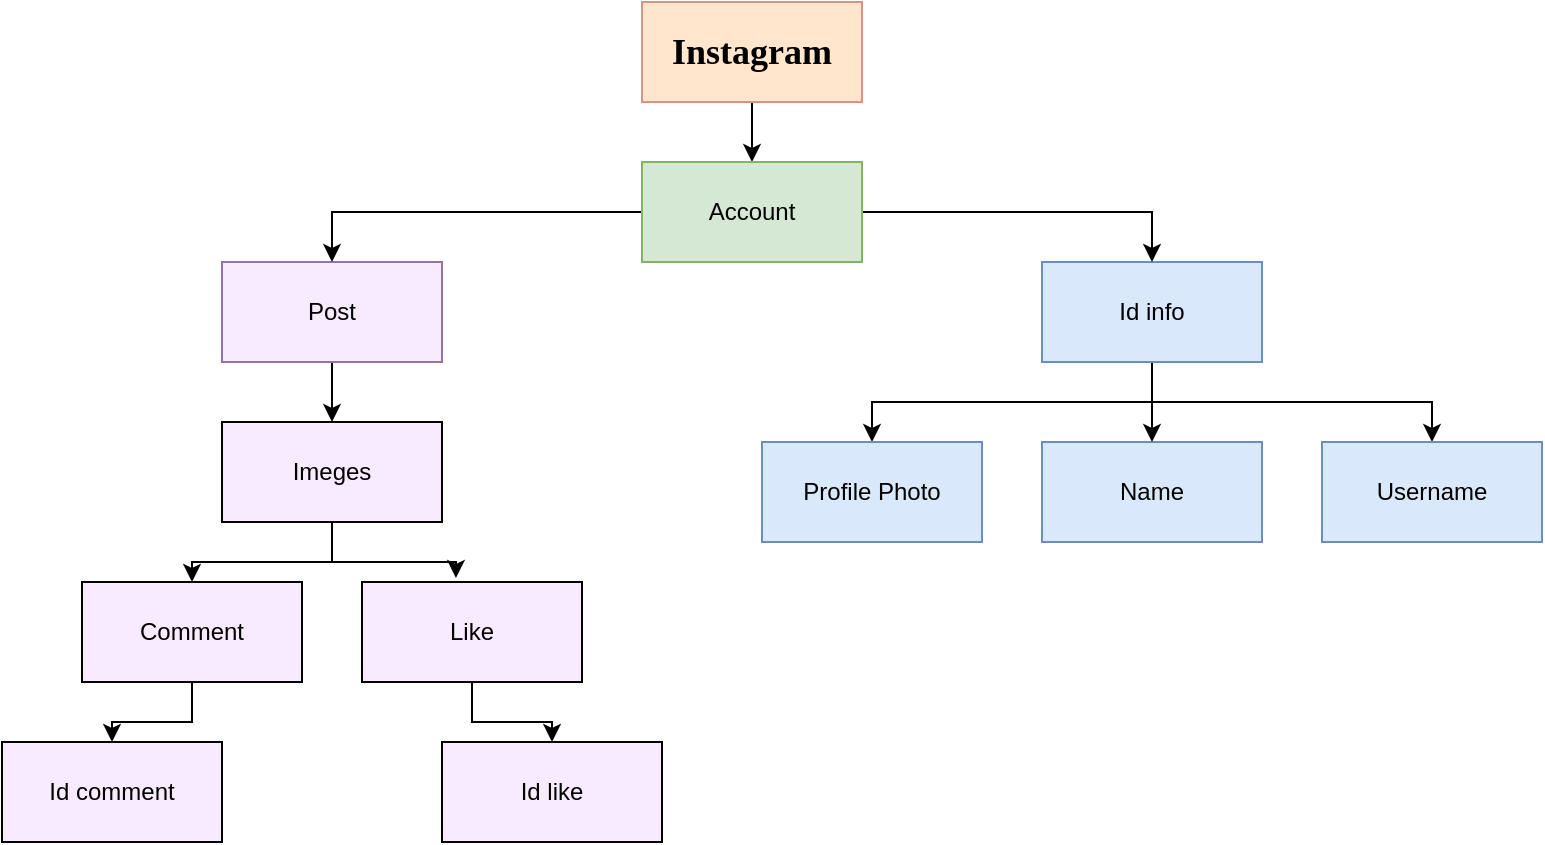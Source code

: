 <mxfile version="15.4.0" type="github">
  <diagram id="h5Rzz-T3WpcVaIcprmfy" name="Page-1">
    <mxGraphModel dx="868" dy="477" grid="1" gridSize="10" guides="1" tooltips="1" connect="1" arrows="1" fold="1" page="1" pageScale="1" pageWidth="827" pageHeight="1169" math="0" shadow="0">
      <root>
        <mxCell id="0" />
        <mxCell id="1" parent="0" />
        <mxCell id="-s_Bi2IsMXYIWPhoc3tg-35" style="edgeStyle=orthogonalEdgeStyle;rounded=0;orthogonalLoop=1;jettySize=auto;html=1;exitX=0.5;exitY=1;exitDx=0;exitDy=0;entryX=0.5;entryY=0;entryDx=0;entryDy=0;" parent="1" source="-s_Bi2IsMXYIWPhoc3tg-13" target="-s_Bi2IsMXYIWPhoc3tg-21" edge="1">
          <mxGeometry relative="1" as="geometry" />
        </mxCell>
        <mxCell id="-s_Bi2IsMXYIWPhoc3tg-13" value="Post" style="rounded=0;whiteSpace=wrap;html=1;fillColor=#F9EBFF;strokeColor=#9673a6;" parent="1" vertex="1">
          <mxGeometry x="120" y="250" width="110" height="50" as="geometry" />
        </mxCell>
        <mxCell id="-s_Bi2IsMXYIWPhoc3tg-37" style="edgeStyle=orthogonalEdgeStyle;rounded=0;orthogonalLoop=1;jettySize=auto;html=1;exitX=0.5;exitY=1;exitDx=0;exitDy=0;entryX=0.427;entryY=-0.04;entryDx=0;entryDy=0;entryPerimeter=0;" parent="1" source="-s_Bi2IsMXYIWPhoc3tg-21" target="-s_Bi2IsMXYIWPhoc3tg-24" edge="1">
          <mxGeometry relative="1" as="geometry">
            <Array as="points">
              <mxPoint x="175" y="400" />
              <mxPoint x="237" y="400" />
            </Array>
          </mxGeometry>
        </mxCell>
        <mxCell id="-s_Bi2IsMXYIWPhoc3tg-40" style="edgeStyle=orthogonalEdgeStyle;rounded=0;orthogonalLoop=1;jettySize=auto;html=1;exitX=0.5;exitY=1;exitDx=0;exitDy=0;entryX=0.5;entryY=0;entryDx=0;entryDy=0;" parent="1" source="-s_Bi2IsMXYIWPhoc3tg-21" target="-s_Bi2IsMXYIWPhoc3tg-25" edge="1">
          <mxGeometry relative="1" as="geometry" />
        </mxCell>
        <mxCell id="-s_Bi2IsMXYIWPhoc3tg-21" value="Imeges" style="rounded=0;whiteSpace=wrap;html=1;fillColor=#F9EBFF;" parent="1" vertex="1">
          <mxGeometry x="120" y="330" width="110" height="50" as="geometry" />
        </mxCell>
        <mxCell id="-s_Bi2IsMXYIWPhoc3tg-22" value="Name" style="rounded=0;whiteSpace=wrap;html=1;fillColor=#dae8fc;strokeColor=#6c8ebf;" parent="1" vertex="1">
          <mxGeometry x="530" y="340" width="110" height="50" as="geometry" />
        </mxCell>
        <mxCell id="-s_Bi2IsMXYIWPhoc3tg-64" style="edgeStyle=orthogonalEdgeStyle;rounded=0;orthogonalLoop=1;jettySize=auto;html=1;exitX=0.5;exitY=1;exitDx=0;exitDy=0;entryX=0.5;entryY=0;entryDx=0;entryDy=0;fontFamily=Times New Roman;exitPerimeter=0;" parent="1" source="-s_Bi2IsMXYIWPhoc3tg-23" target="-s_Bi2IsMXYIWPhoc3tg-29" edge="1">
          <mxGeometry relative="1" as="geometry" />
        </mxCell>
        <mxCell id="-s_Bi2IsMXYIWPhoc3tg-67" style="edgeStyle=orthogonalEdgeStyle;rounded=0;orthogonalLoop=1;jettySize=auto;html=1;exitX=0.5;exitY=1;exitDx=0;exitDy=0;entryX=0.5;entryY=0;entryDx=0;entryDy=0;fontFamily=Times New Roman;" parent="1" source="-s_Bi2IsMXYIWPhoc3tg-23" target="-s_Bi2IsMXYIWPhoc3tg-22" edge="1">
          <mxGeometry relative="1" as="geometry" />
        </mxCell>
        <mxCell id="-s_Bi2IsMXYIWPhoc3tg-68" style="edgeStyle=orthogonalEdgeStyle;rounded=0;orthogonalLoop=1;jettySize=auto;html=1;exitX=0.5;exitY=1;exitDx=0;exitDy=0;entryX=0.5;entryY=0;entryDx=0;entryDy=0;fontFamily=Times New Roman;" parent="1" source="-s_Bi2IsMXYIWPhoc3tg-23" target="-s_Bi2IsMXYIWPhoc3tg-26" edge="1">
          <mxGeometry relative="1" as="geometry" />
        </mxCell>
        <mxCell id="-s_Bi2IsMXYIWPhoc3tg-23" value="Id info" style="rounded=0;whiteSpace=wrap;html=1;fillColor=#dae8fc;strokeColor=#6c8ebf;" parent="1" vertex="1">
          <mxGeometry x="530" y="250" width="110" height="50" as="geometry" />
        </mxCell>
        <mxCell id="-s_Bi2IsMXYIWPhoc3tg-42" style="edgeStyle=orthogonalEdgeStyle;rounded=0;orthogonalLoop=1;jettySize=auto;html=1;exitX=0.5;exitY=1;exitDx=0;exitDy=0;entryX=0.5;entryY=0;entryDx=0;entryDy=0;" parent="1" source="-s_Bi2IsMXYIWPhoc3tg-24" target="-s_Bi2IsMXYIWPhoc3tg-28" edge="1">
          <mxGeometry relative="1" as="geometry" />
        </mxCell>
        <mxCell id="-s_Bi2IsMXYIWPhoc3tg-24" value="Like" style="rounded=0;whiteSpace=wrap;html=1;fillColor=#F9EBFF;" parent="1" vertex="1">
          <mxGeometry x="190" y="410" width="110" height="50" as="geometry" />
        </mxCell>
        <mxCell id="-s_Bi2IsMXYIWPhoc3tg-41" style="edgeStyle=orthogonalEdgeStyle;rounded=0;orthogonalLoop=1;jettySize=auto;html=1;exitX=0.5;exitY=1;exitDx=0;exitDy=0;entryX=0.5;entryY=0;entryDx=0;entryDy=0;" parent="1" source="-s_Bi2IsMXYIWPhoc3tg-25" target="-s_Bi2IsMXYIWPhoc3tg-27" edge="1">
          <mxGeometry relative="1" as="geometry" />
        </mxCell>
        <mxCell id="-s_Bi2IsMXYIWPhoc3tg-25" value="Comment" style="rounded=0;whiteSpace=wrap;html=1;fillColor=#F9EBFF;" parent="1" vertex="1">
          <mxGeometry x="50" y="410" width="110" height="50" as="geometry" />
        </mxCell>
        <mxCell id="-s_Bi2IsMXYIWPhoc3tg-26" value="Username" style="rounded=0;whiteSpace=wrap;html=1;fillColor=#dae8fc;strokeColor=#6c8ebf;" parent="1" vertex="1">
          <mxGeometry x="670" y="340" width="110" height="50" as="geometry" />
        </mxCell>
        <mxCell id="-s_Bi2IsMXYIWPhoc3tg-27" value="Id comment" style="rounded=0;whiteSpace=wrap;html=1;fillColor=#F9EBFF;" parent="1" vertex="1">
          <mxGeometry x="10" y="490" width="110" height="50" as="geometry" />
        </mxCell>
        <mxCell id="-s_Bi2IsMXYIWPhoc3tg-28" value="Id like" style="rounded=0;whiteSpace=wrap;html=1;fillColor=#F9EBFF;" parent="1" vertex="1">
          <mxGeometry x="230" y="490" width="110" height="50" as="geometry" />
        </mxCell>
        <mxCell id="-s_Bi2IsMXYIWPhoc3tg-29" value="Profile Photo" style="rounded=0;whiteSpace=wrap;html=1;fillColor=#dae8fc;strokeColor=#6c8ebf;" parent="1" vertex="1">
          <mxGeometry x="390" y="340" width="110" height="50" as="geometry" />
        </mxCell>
        <mxCell id="-s_Bi2IsMXYIWPhoc3tg-43" style="edgeStyle=orthogonalEdgeStyle;rounded=0;orthogonalLoop=1;jettySize=auto;html=1;exitX=0.5;exitY=1;exitDx=0;exitDy=0;entryX=0.5;entryY=0;entryDx=0;entryDy=0;" parent="1" source="-s_Bi2IsMXYIWPhoc3tg-30" target="-s_Bi2IsMXYIWPhoc3tg-31" edge="1">
          <mxGeometry relative="1" as="geometry" />
        </mxCell>
        <mxCell id="-s_Bi2IsMXYIWPhoc3tg-30" value="&lt;h2&gt;Instagram&lt;/h2&gt;" style="rounded=0;whiteSpace=wrap;html=1;fontFamily=Times New Roman;fontStyle=0;fillColor=#ffe6cc;strokeColor=#D79385;" parent="1" vertex="1">
          <mxGeometry x="330" y="120" width="110" height="50" as="geometry" />
        </mxCell>
        <mxCell id="-s_Bi2IsMXYIWPhoc3tg-44" style="edgeStyle=orthogonalEdgeStyle;rounded=0;orthogonalLoop=1;jettySize=auto;html=1;exitX=0;exitY=0.5;exitDx=0;exitDy=0;entryX=0.5;entryY=0;entryDx=0;entryDy=0;" parent="1" source="-s_Bi2IsMXYIWPhoc3tg-31" target="-s_Bi2IsMXYIWPhoc3tg-13" edge="1">
          <mxGeometry relative="1" as="geometry" />
        </mxCell>
        <mxCell id="-s_Bi2IsMXYIWPhoc3tg-45" style="edgeStyle=orthogonalEdgeStyle;rounded=0;orthogonalLoop=1;jettySize=auto;html=1;exitX=1;exitY=0.5;exitDx=0;exitDy=0;entryX=0.5;entryY=0;entryDx=0;entryDy=0;" parent="1" source="-s_Bi2IsMXYIWPhoc3tg-31" target="-s_Bi2IsMXYIWPhoc3tg-23" edge="1">
          <mxGeometry relative="1" as="geometry" />
        </mxCell>
        <mxCell id="-s_Bi2IsMXYIWPhoc3tg-31" value="Account" style="rounded=0;whiteSpace=wrap;html=1;fillColor=#d5e8d4;strokeColor=#82b366;" parent="1" vertex="1">
          <mxGeometry x="330" y="200" width="110" height="50" as="geometry" />
        </mxCell>
      </root>
    </mxGraphModel>
  </diagram>
</mxfile>
